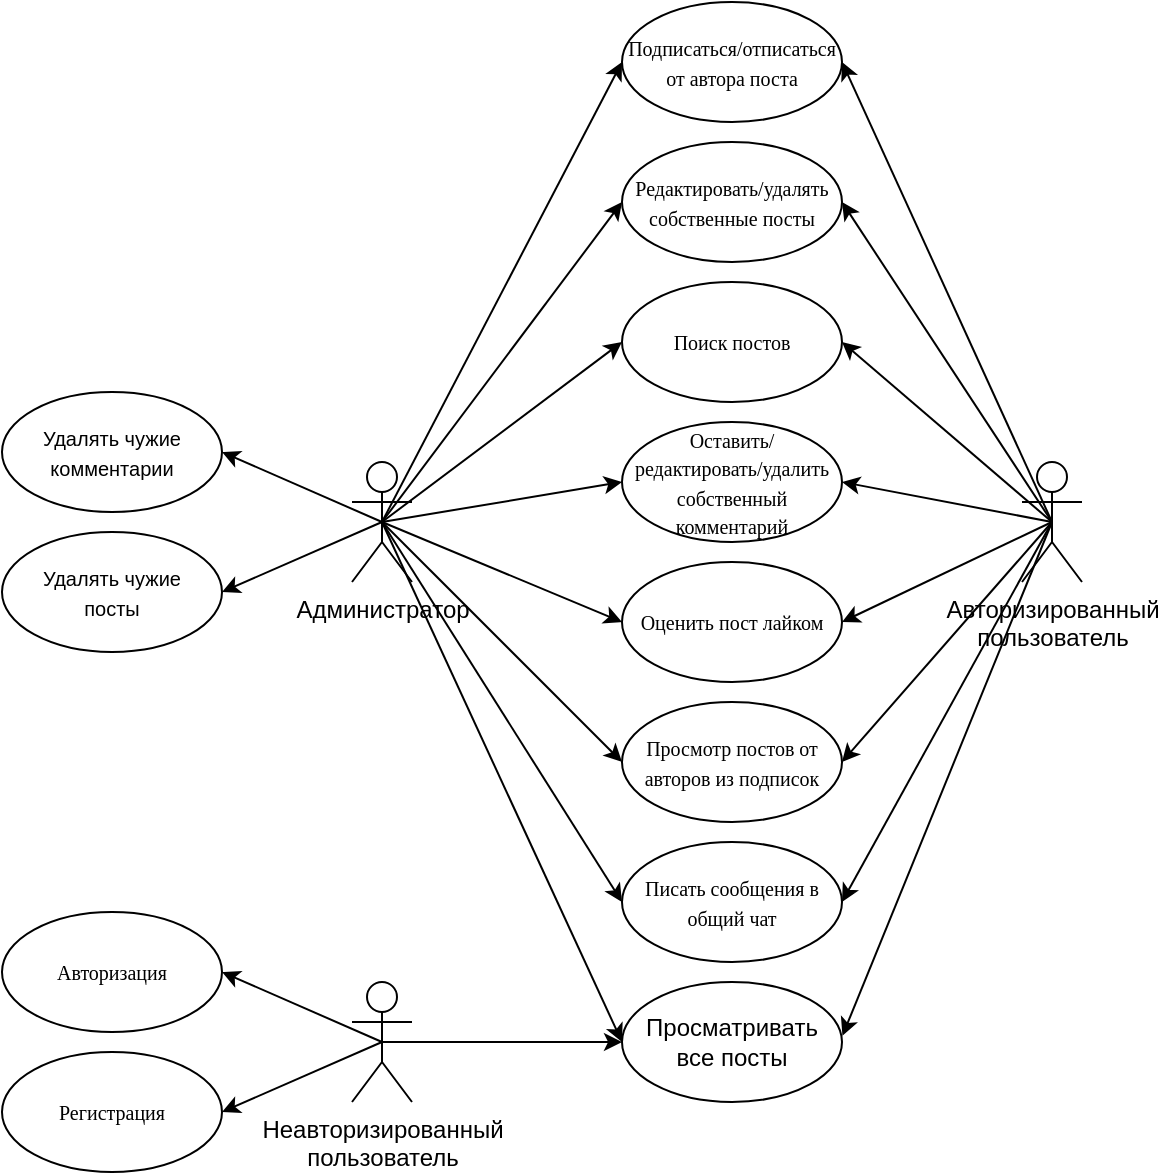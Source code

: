 <mxfile version="22.0.8" type="device">
  <diagram name="Страница — 1" id="kRHgtDEGng75pf6uHwAN">
    <mxGraphModel dx="559" dy="1073" grid="1" gridSize="10" guides="1" tooltips="1" connect="1" arrows="1" fold="1" page="1" pageScale="1" pageWidth="827" pageHeight="1169" math="0" shadow="0">
      <root>
        <mxCell id="0" />
        <mxCell id="1" parent="0" />
        <mxCell id="6KeWtUr72Gb5UOMi-wGG-1" value="Администратор" style="shape=umlActor;verticalLabelPosition=bottom;verticalAlign=top;html=1;outlineConnect=0;" vertex="1" parent="1">
          <mxGeometry x="185" y="310" width="30" height="60" as="geometry" />
        </mxCell>
        <mxCell id="6KeWtUr72Gb5UOMi-wGG-2" value="Авторизированный&lt;br&gt;пользователь" style="shape=umlActor;verticalLabelPosition=bottom;verticalAlign=top;html=1;outlineConnect=0;" vertex="1" parent="1">
          <mxGeometry x="520" y="310" width="30" height="60" as="geometry" />
        </mxCell>
        <mxCell id="6KeWtUr72Gb5UOMi-wGG-3" value="Неавторизированный&lt;br&gt;пользователь" style="shape=umlActor;verticalLabelPosition=bottom;verticalAlign=top;html=1;outlineConnect=0;" vertex="1" parent="1">
          <mxGeometry x="185" y="570" width="30" height="60" as="geometry" />
        </mxCell>
        <mxCell id="6KeWtUr72Gb5UOMi-wGG-4" value="&lt;font style=&quot;font-size: 10px;&quot; face=&quot;Times New Roman&quot;&gt;Подписаться/отписаться от автора поста&lt;/font&gt;" style="ellipse;whiteSpace=wrap;html=1;" vertex="1" parent="1">
          <mxGeometry x="320" y="80" width="110" height="60" as="geometry" />
        </mxCell>
        <mxCell id="6KeWtUr72Gb5UOMi-wGG-5" value="&lt;font style=&quot;font-size: 10px;&quot; face=&quot;Times New Roman&quot;&gt;Редактировать/удалять собственные посты&lt;/font&gt;" style="ellipse;whiteSpace=wrap;html=1;" vertex="1" parent="1">
          <mxGeometry x="320" y="150" width="110" height="60" as="geometry" />
        </mxCell>
        <mxCell id="6KeWtUr72Gb5UOMi-wGG-6" value="&lt;font style=&quot;font-size: 10px;&quot; face=&quot;Times New Roman&quot;&gt;Поиск постов&lt;/font&gt;" style="ellipse;whiteSpace=wrap;html=1;" vertex="1" parent="1">
          <mxGeometry x="320" y="220" width="110" height="60" as="geometry" />
        </mxCell>
        <mxCell id="6KeWtUr72Gb5UOMi-wGG-7" value="&lt;font face=&quot;Times New Roman&quot; style=&quot;font-size: 10px;&quot;&gt;Оставить/&lt;br&gt;редактировать/удалить собственный комментарий&lt;/font&gt;" style="ellipse;whiteSpace=wrap;html=1;" vertex="1" parent="1">
          <mxGeometry x="320" y="290" width="110" height="60" as="geometry" />
        </mxCell>
        <mxCell id="6KeWtUr72Gb5UOMi-wGG-8" value="&lt;font style=&quot;font-size: 10px;&quot; face=&quot;Times New Roman&quot;&gt;Оценить пост лайком&lt;/font&gt;" style="ellipse;whiteSpace=wrap;html=1;" vertex="1" parent="1">
          <mxGeometry x="320" y="360" width="110" height="60" as="geometry" />
        </mxCell>
        <mxCell id="6KeWtUr72Gb5UOMi-wGG-9" value="&lt;font face=&quot;Times New Roman&quot; style=&quot;font-size: 10px;&quot;&gt;Просмотр постов от авторов из подписок&lt;/font&gt;" style="ellipse;whiteSpace=wrap;html=1;" vertex="1" parent="1">
          <mxGeometry x="320" y="430" width="110" height="60" as="geometry" />
        </mxCell>
        <mxCell id="6KeWtUr72Gb5UOMi-wGG-10" value="&lt;font face=&quot;Times New Roman&quot; style=&quot;font-size: 10px;&quot;&gt;Писать сообщения в общий чат&lt;/font&gt;" style="ellipse;whiteSpace=wrap;html=1;" vertex="1" parent="1">
          <mxGeometry x="320" y="500" width="110" height="60" as="geometry" />
        </mxCell>
        <mxCell id="6KeWtUr72Gb5UOMi-wGG-12" value="Просматривать все посты" style="ellipse;whiteSpace=wrap;html=1;" vertex="1" parent="1">
          <mxGeometry x="320" y="570" width="110" height="60" as="geometry" />
        </mxCell>
        <mxCell id="6KeWtUr72Gb5UOMi-wGG-13" value="&lt;font face=&quot;Times New Roman&quot; style=&quot;font-size: 10px;&quot;&gt;Авторизация&lt;/font&gt;" style="ellipse;whiteSpace=wrap;html=1;" vertex="1" parent="1">
          <mxGeometry x="10" y="535" width="110" height="60" as="geometry" />
        </mxCell>
        <mxCell id="6KeWtUr72Gb5UOMi-wGG-14" value="&lt;font face=&quot;Times New Roman&quot; style=&quot;font-size: 10px;&quot;&gt;Регистрация&lt;/font&gt;" style="ellipse;whiteSpace=wrap;html=1;" vertex="1" parent="1">
          <mxGeometry x="10" y="605" width="110" height="60" as="geometry" />
        </mxCell>
        <mxCell id="6KeWtUr72Gb5UOMi-wGG-17" value="&lt;font style=&quot;font-size: 10px;&quot;&gt;Удалять чужие комментарии&lt;/font&gt;" style="ellipse;whiteSpace=wrap;html=1;" vertex="1" parent="1">
          <mxGeometry x="10" y="275" width="110" height="60" as="geometry" />
        </mxCell>
        <mxCell id="6KeWtUr72Gb5UOMi-wGG-18" value="&lt;font size=&quot;1&quot;&gt;Удалять чужие&lt;br&gt;посты&lt;/font&gt;" style="ellipse;whiteSpace=wrap;html=1;" vertex="1" parent="1">
          <mxGeometry x="10" y="345" width="110" height="60" as="geometry" />
        </mxCell>
        <mxCell id="6KeWtUr72Gb5UOMi-wGG-23" value="" style="endArrow=classic;html=1;rounded=0;exitX=0.5;exitY=0.5;exitDx=0;exitDy=0;exitPerimeter=0;entryX=1;entryY=0.5;entryDx=0;entryDy=0;" edge="1" parent="1" source="6KeWtUr72Gb5UOMi-wGG-1" target="6KeWtUr72Gb5UOMi-wGG-17">
          <mxGeometry width="50" height="50" relative="1" as="geometry">
            <mxPoint x="110" y="320" as="sourcePoint" />
            <mxPoint x="160" y="270" as="targetPoint" />
          </mxGeometry>
        </mxCell>
        <mxCell id="6KeWtUr72Gb5UOMi-wGG-24" value="" style="endArrow=classic;html=1;rounded=0;exitX=0.5;exitY=0.5;exitDx=0;exitDy=0;exitPerimeter=0;entryX=1;entryY=0.5;entryDx=0;entryDy=0;" edge="1" parent="1" source="6KeWtUr72Gb5UOMi-wGG-1" target="6KeWtUr72Gb5UOMi-wGG-18">
          <mxGeometry width="50" height="50" relative="1" as="geometry">
            <mxPoint x="210" y="350" as="sourcePoint" />
            <mxPoint x="130" y="320" as="targetPoint" />
          </mxGeometry>
        </mxCell>
        <mxCell id="6KeWtUr72Gb5UOMi-wGG-25" value="" style="endArrow=classic;html=1;rounded=0;exitX=0.5;exitY=0.5;exitDx=0;exitDy=0;exitPerimeter=0;entryX=0;entryY=0.5;entryDx=0;entryDy=0;" edge="1" parent="1" source="6KeWtUr72Gb5UOMi-wGG-1" target="6KeWtUr72Gb5UOMi-wGG-6">
          <mxGeometry width="50" height="50" relative="1" as="geometry">
            <mxPoint x="210" y="350" as="sourcePoint" />
            <mxPoint x="130" y="385" as="targetPoint" />
          </mxGeometry>
        </mxCell>
        <mxCell id="6KeWtUr72Gb5UOMi-wGG-26" value="" style="endArrow=classic;html=1;rounded=0;entryX=0;entryY=0.5;entryDx=0;entryDy=0;" edge="1" parent="1" target="6KeWtUr72Gb5UOMi-wGG-5">
          <mxGeometry width="50" height="50" relative="1" as="geometry">
            <mxPoint x="200" y="340" as="sourcePoint" />
            <mxPoint x="330" y="260" as="targetPoint" />
          </mxGeometry>
        </mxCell>
        <mxCell id="6KeWtUr72Gb5UOMi-wGG-27" value="" style="endArrow=classic;html=1;rounded=0;entryX=0;entryY=0.5;entryDx=0;entryDy=0;" edge="1" parent="1" target="6KeWtUr72Gb5UOMi-wGG-4">
          <mxGeometry width="50" height="50" relative="1" as="geometry">
            <mxPoint x="200" y="340" as="sourcePoint" />
            <mxPoint x="330" y="190" as="targetPoint" />
          </mxGeometry>
        </mxCell>
        <mxCell id="6KeWtUr72Gb5UOMi-wGG-28" style="edgeStyle=orthogonalEdgeStyle;rounded=0;orthogonalLoop=1;jettySize=auto;html=1;exitX=0.5;exitY=0.5;exitDx=0;exitDy=0;exitPerimeter=0;" edge="1" parent="1" source="6KeWtUr72Gb5UOMi-wGG-3">
          <mxGeometry relative="1" as="geometry">
            <mxPoint x="320" y="600" as="targetPoint" />
          </mxGeometry>
        </mxCell>
        <mxCell id="6KeWtUr72Gb5UOMi-wGG-29" value="" style="endArrow=classic;html=1;rounded=0;exitX=0.5;exitY=0.5;exitDx=0;exitDy=0;exitPerimeter=0;entryX=1;entryY=0.5;entryDx=0;entryDy=0;" edge="1" parent="1">
          <mxGeometry width="50" height="50" relative="1" as="geometry">
            <mxPoint x="200" y="600" as="sourcePoint" />
            <mxPoint x="120" y="565" as="targetPoint" />
          </mxGeometry>
        </mxCell>
        <mxCell id="6KeWtUr72Gb5UOMi-wGG-30" value="" style="endArrow=classic;html=1;rounded=0;exitX=0.5;exitY=0.5;exitDx=0;exitDy=0;exitPerimeter=0;entryX=1;entryY=0.5;entryDx=0;entryDy=0;" edge="1" parent="1">
          <mxGeometry width="50" height="50" relative="1" as="geometry">
            <mxPoint x="200" y="600" as="sourcePoint" />
            <mxPoint x="120" y="635" as="targetPoint" />
          </mxGeometry>
        </mxCell>
        <mxCell id="6KeWtUr72Gb5UOMi-wGG-31" value="" style="endArrow=classic;html=1;rounded=0;entryX=0;entryY=0.5;entryDx=0;entryDy=0;" edge="1" parent="1" target="6KeWtUr72Gb5UOMi-wGG-10">
          <mxGeometry width="50" height="50" relative="1" as="geometry">
            <mxPoint x="200" y="340" as="sourcePoint" />
            <mxPoint x="290" y="470" as="targetPoint" />
          </mxGeometry>
        </mxCell>
        <mxCell id="6KeWtUr72Gb5UOMi-wGG-32" value="" style="endArrow=classic;html=1;rounded=0;entryX=0;entryY=0.5;entryDx=0;entryDy=0;" edge="1" parent="1" target="6KeWtUr72Gb5UOMi-wGG-9">
          <mxGeometry width="50" height="50" relative="1" as="geometry">
            <mxPoint x="200" y="340" as="sourcePoint" />
            <mxPoint x="330" y="540" as="targetPoint" />
          </mxGeometry>
        </mxCell>
        <mxCell id="6KeWtUr72Gb5UOMi-wGG-33" value="" style="endArrow=classic;html=1;rounded=0;entryX=0;entryY=0.5;entryDx=0;entryDy=0;exitX=0.5;exitY=0.5;exitDx=0;exitDy=0;exitPerimeter=0;" edge="1" parent="1" source="6KeWtUr72Gb5UOMi-wGG-1" target="6KeWtUr72Gb5UOMi-wGG-8">
          <mxGeometry width="50" height="50" relative="1" as="geometry">
            <mxPoint x="200" y="600" as="sourcePoint" />
            <mxPoint x="330" y="470" as="targetPoint" />
          </mxGeometry>
        </mxCell>
        <mxCell id="6KeWtUr72Gb5UOMi-wGG-34" value="" style="endArrow=classic;html=1;rounded=0;entryX=0;entryY=0.5;entryDx=0;entryDy=0;" edge="1" parent="1" target="6KeWtUr72Gb5UOMi-wGG-12">
          <mxGeometry width="50" height="50" relative="1" as="geometry">
            <mxPoint x="200" y="340" as="sourcePoint" />
            <mxPoint x="330" y="540" as="targetPoint" />
          </mxGeometry>
        </mxCell>
        <mxCell id="6KeWtUr72Gb5UOMi-wGG-36" value="" style="endArrow=classic;html=1;rounded=0;entryX=0;entryY=0.5;entryDx=0;entryDy=0;" edge="1" parent="1" target="6KeWtUr72Gb5UOMi-wGG-7">
          <mxGeometry width="50" height="50" relative="1" as="geometry">
            <mxPoint x="200" y="340" as="sourcePoint" />
            <mxPoint x="330" y="400" as="targetPoint" />
          </mxGeometry>
        </mxCell>
        <mxCell id="6KeWtUr72Gb5UOMi-wGG-37" value="" style="endArrow=classic;html=1;rounded=0;exitX=0.5;exitY=0.5;exitDx=0;exitDy=0;exitPerimeter=0;entryX=1;entryY=0.5;entryDx=0;entryDy=0;" edge="1" parent="1" source="6KeWtUr72Gb5UOMi-wGG-2" target="6KeWtUr72Gb5UOMi-wGG-7">
          <mxGeometry width="50" height="50" relative="1" as="geometry">
            <mxPoint x="420" y="360" as="sourcePoint" />
            <mxPoint x="470" y="310" as="targetPoint" />
          </mxGeometry>
        </mxCell>
        <mxCell id="6KeWtUr72Gb5UOMi-wGG-38" value="" style="endArrow=classic;html=1;rounded=0;exitX=0.5;exitY=0.5;exitDx=0;exitDy=0;exitPerimeter=0;entryX=1;entryY=0.5;entryDx=0;entryDy=0;" edge="1" parent="1" source="6KeWtUr72Gb5UOMi-wGG-2" target="6KeWtUr72Gb5UOMi-wGG-8">
          <mxGeometry width="50" height="50" relative="1" as="geometry">
            <mxPoint x="545" y="350" as="sourcePoint" />
            <mxPoint x="440" y="330" as="targetPoint" />
          </mxGeometry>
        </mxCell>
        <mxCell id="6KeWtUr72Gb5UOMi-wGG-39" value="" style="endArrow=classic;html=1;rounded=0;exitX=0.5;exitY=0.5;exitDx=0;exitDy=0;exitPerimeter=0;entryX=1;entryY=0.5;entryDx=0;entryDy=0;" edge="1" parent="1" source="6KeWtUr72Gb5UOMi-wGG-2" target="6KeWtUr72Gb5UOMi-wGG-9">
          <mxGeometry width="50" height="50" relative="1" as="geometry">
            <mxPoint x="545" y="350" as="sourcePoint" />
            <mxPoint x="440" y="400" as="targetPoint" />
          </mxGeometry>
        </mxCell>
        <mxCell id="6KeWtUr72Gb5UOMi-wGG-40" value="" style="endArrow=classic;html=1;rounded=0;exitX=0.5;exitY=0.5;exitDx=0;exitDy=0;exitPerimeter=0;entryX=1;entryY=0.5;entryDx=0;entryDy=0;" edge="1" parent="1" source="6KeWtUr72Gb5UOMi-wGG-2" target="6KeWtUr72Gb5UOMi-wGG-10">
          <mxGeometry width="50" height="50" relative="1" as="geometry">
            <mxPoint x="545" y="350" as="sourcePoint" />
            <mxPoint x="440" y="470" as="targetPoint" />
          </mxGeometry>
        </mxCell>
        <mxCell id="6KeWtUr72Gb5UOMi-wGG-41" value="" style="endArrow=classic;html=1;rounded=0;exitX=0.5;exitY=0.5;exitDx=0;exitDy=0;exitPerimeter=0;entryX=1.002;entryY=0.448;entryDx=0;entryDy=0;entryPerimeter=0;" edge="1" parent="1" source="6KeWtUr72Gb5UOMi-wGG-2" target="6KeWtUr72Gb5UOMi-wGG-12">
          <mxGeometry width="50" height="50" relative="1" as="geometry">
            <mxPoint x="545" y="350" as="sourcePoint" />
            <mxPoint x="440" y="540" as="targetPoint" />
          </mxGeometry>
        </mxCell>
        <mxCell id="6KeWtUr72Gb5UOMi-wGG-42" value="" style="endArrow=classic;html=1;rounded=0;exitX=0.5;exitY=0.5;exitDx=0;exitDy=0;exitPerimeter=0;entryX=1;entryY=0.5;entryDx=0;entryDy=0;" edge="1" parent="1" source="6KeWtUr72Gb5UOMi-wGG-2" target="6KeWtUr72Gb5UOMi-wGG-6">
          <mxGeometry width="50" height="50" relative="1" as="geometry">
            <mxPoint x="545" y="350" as="sourcePoint" />
            <mxPoint x="440" y="330" as="targetPoint" />
          </mxGeometry>
        </mxCell>
        <mxCell id="6KeWtUr72Gb5UOMi-wGG-43" value="" style="endArrow=classic;html=1;rounded=0;entryX=1;entryY=0.5;entryDx=0;entryDy=0;exitX=0.5;exitY=0.5;exitDx=0;exitDy=0;exitPerimeter=0;" edge="1" parent="1" source="6KeWtUr72Gb5UOMi-wGG-2" target="6KeWtUr72Gb5UOMi-wGG-5">
          <mxGeometry width="50" height="50" relative="1" as="geometry">
            <mxPoint x="560" y="320" as="sourcePoint" />
            <mxPoint x="440" y="260" as="targetPoint" />
          </mxGeometry>
        </mxCell>
        <mxCell id="6KeWtUr72Gb5UOMi-wGG-44" value="" style="endArrow=classic;html=1;rounded=0;entryX=1;entryY=0.5;entryDx=0;entryDy=0;exitX=0.5;exitY=0.5;exitDx=0;exitDy=0;exitPerimeter=0;" edge="1" parent="1" source="6KeWtUr72Gb5UOMi-wGG-2" target="6KeWtUr72Gb5UOMi-wGG-4">
          <mxGeometry width="50" height="50" relative="1" as="geometry">
            <mxPoint x="560.541" y="340" as="sourcePoint" />
            <mxPoint x="440" y="190" as="targetPoint" />
          </mxGeometry>
        </mxCell>
      </root>
    </mxGraphModel>
  </diagram>
</mxfile>
